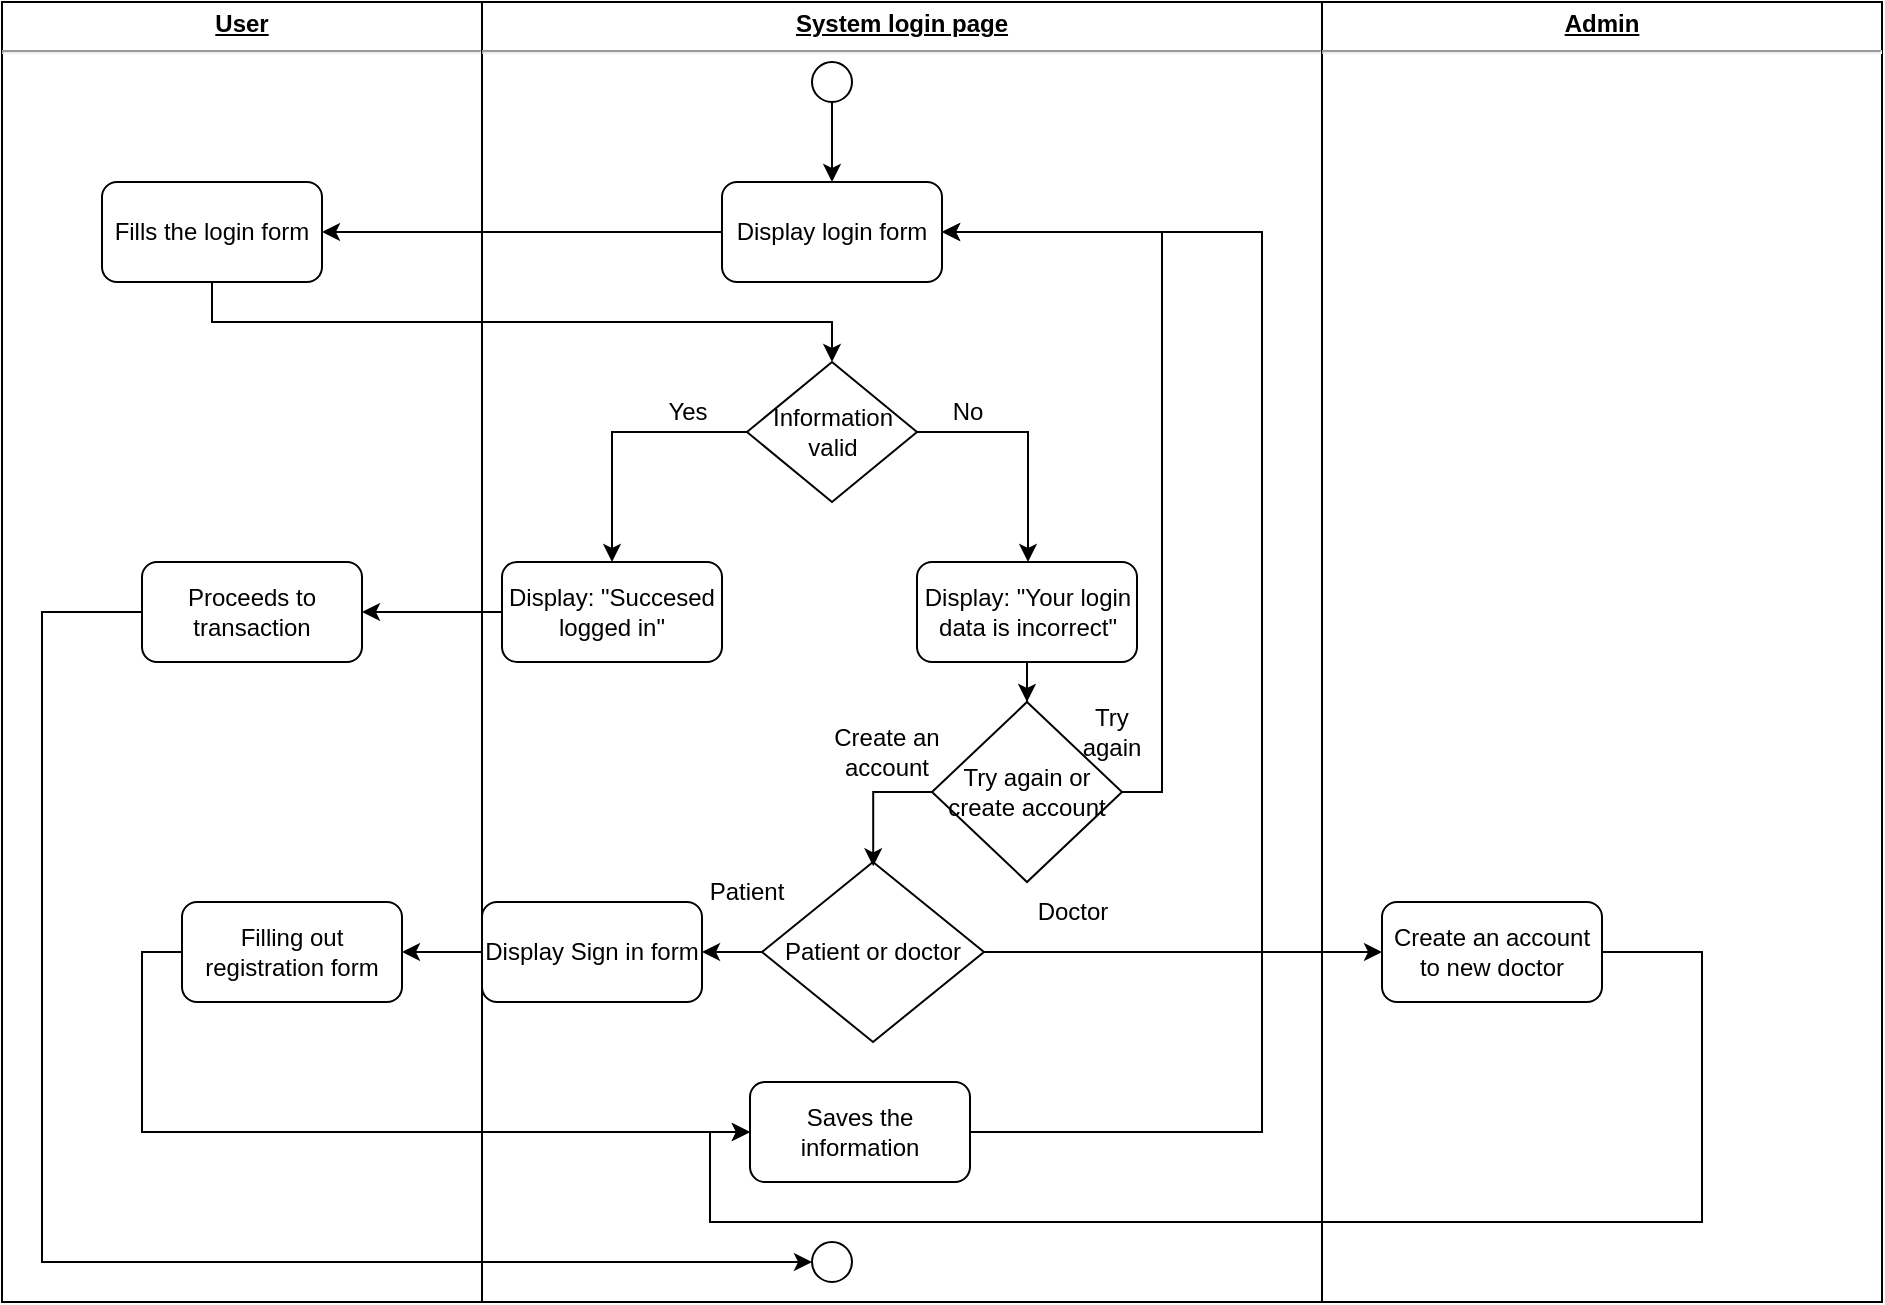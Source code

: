 <mxfile version="21.8.2" type="google">
  <diagram name="Страница 1" id="U08ysfL20pfFADGq_HRn">
    <mxGraphModel grid="1" page="1" gridSize="10" guides="1" tooltips="1" connect="1" arrows="1" fold="1" pageScale="1" pageWidth="827" pageHeight="1169" math="0" shadow="0">
      <root>
        <mxCell id="0" />
        <mxCell id="1" parent="0" />
        <mxCell id="aCpUfFScmZRqfMr7F4Vc-1" value="&lt;p style=&quot;margin:0px;margin-top:4px;text-align:center;text-decoration:underline;&quot;&gt;&lt;b&gt;User&lt;/b&gt;&lt;/p&gt;&lt;hr&gt;&lt;p style=&quot;margin:0px;margin-left:8px;&quot;&gt;&lt;br&gt;&lt;/p&gt;" style="verticalAlign=top;align=left;overflow=fill;fontSize=12;fontFamily=Helvetica;html=1;whiteSpace=wrap;" vertex="1" parent="1">
          <mxGeometry x="-70" y="90" width="240" height="650" as="geometry" />
        </mxCell>
        <mxCell id="aCpUfFScmZRqfMr7F4Vc-2" value="&lt;p style=&quot;margin:0px;margin-top:4px;text-align:center;text-decoration:underline;&quot;&gt;&lt;b&gt;System login page&lt;/b&gt;&lt;/p&gt;&lt;hr&gt;&lt;p style=&quot;margin:0px;margin-left:8px;&quot;&gt;&lt;br&gt;&lt;/p&gt;" style="verticalAlign=top;align=left;overflow=fill;fontSize=12;fontFamily=Helvetica;html=1;whiteSpace=wrap;" vertex="1" parent="1">
          <mxGeometry x="170" y="90" width="420" height="650" as="geometry" />
        </mxCell>
        <mxCell id="aCpUfFScmZRqfMr7F4Vc-9" style="edgeStyle=orthogonalEdgeStyle;rounded=0;orthogonalLoop=1;jettySize=auto;html=1;entryX=0.5;entryY=0;entryDx=0;entryDy=0;" edge="1" parent="1" source="aCpUfFScmZRqfMr7F4Vc-3" target="aCpUfFScmZRqfMr7F4Vc-8">
          <mxGeometry relative="1" as="geometry">
            <Array as="points">
              <mxPoint x="35" y="250" />
              <mxPoint x="345" y="250" />
            </Array>
          </mxGeometry>
        </mxCell>
        <mxCell id="aCpUfFScmZRqfMr7F4Vc-3" value="Fills the login form" style="rounded=1;whiteSpace=wrap;html=1;" vertex="1" parent="1">
          <mxGeometry x="-20" y="180" width="110" height="50" as="geometry" />
        </mxCell>
        <mxCell id="aCpUfFScmZRqfMr7F4Vc-6" style="edgeStyle=orthogonalEdgeStyle;rounded=0;orthogonalLoop=1;jettySize=auto;html=1;entryX=0.5;entryY=0;entryDx=0;entryDy=0;" edge="1" parent="1" source="aCpUfFScmZRqfMr7F4Vc-4" target="aCpUfFScmZRqfMr7F4Vc-5">
          <mxGeometry relative="1" as="geometry" />
        </mxCell>
        <mxCell id="aCpUfFScmZRqfMr7F4Vc-4" value="" style="ellipse;whiteSpace=wrap;html=1;aspect=fixed;" vertex="1" parent="1">
          <mxGeometry x="335" y="120" width="20" height="20" as="geometry" />
        </mxCell>
        <mxCell id="aCpUfFScmZRqfMr7F4Vc-7" style="edgeStyle=orthogonalEdgeStyle;rounded=0;orthogonalLoop=1;jettySize=auto;html=1;entryX=1;entryY=0.5;entryDx=0;entryDy=0;" edge="1" parent="1" source="aCpUfFScmZRqfMr7F4Vc-5" target="aCpUfFScmZRqfMr7F4Vc-3">
          <mxGeometry relative="1" as="geometry" />
        </mxCell>
        <mxCell id="aCpUfFScmZRqfMr7F4Vc-5" value="Display login form" style="rounded=1;whiteSpace=wrap;html=1;" vertex="1" parent="1">
          <mxGeometry x="290" y="180" width="110" height="50" as="geometry" />
        </mxCell>
        <mxCell id="aCpUfFScmZRqfMr7F4Vc-14" style="edgeStyle=orthogonalEdgeStyle;rounded=0;orthogonalLoop=1;jettySize=auto;html=1;entryX=0.5;entryY=0;entryDx=0;entryDy=0;" edge="1" parent="1" source="aCpUfFScmZRqfMr7F4Vc-8" target="aCpUfFScmZRqfMr7F4Vc-12">
          <mxGeometry relative="1" as="geometry" />
        </mxCell>
        <mxCell id="aCpUfFScmZRqfMr7F4Vc-16" style="edgeStyle=orthogonalEdgeStyle;rounded=0;orthogonalLoop=1;jettySize=auto;html=1;" edge="1" parent="1" source="aCpUfFScmZRqfMr7F4Vc-8" target="aCpUfFScmZRqfMr7F4Vc-13">
          <mxGeometry relative="1" as="geometry">
            <Array as="points">
              <mxPoint x="443" y="305" />
            </Array>
          </mxGeometry>
        </mxCell>
        <mxCell id="aCpUfFScmZRqfMr7F4Vc-8" value="Information valid" style="rhombus;whiteSpace=wrap;html=1;" vertex="1" parent="1">
          <mxGeometry x="302.5" y="270" width="85" height="70" as="geometry" />
        </mxCell>
        <mxCell id="aCpUfFScmZRqfMr7F4Vc-11" value="&lt;p style=&quot;margin:0px;margin-top:4px;text-align:center;text-decoration:underline;&quot;&gt;&lt;b&gt;Admin&lt;/b&gt;&lt;/p&gt;&lt;hr&gt;&lt;p style=&quot;margin:0px;margin-left:8px;&quot;&gt;&lt;br&gt;&lt;/p&gt;" style="verticalAlign=top;align=left;overflow=fill;fontSize=12;fontFamily=Helvetica;html=1;whiteSpace=wrap;" vertex="1" parent="1">
          <mxGeometry x="590" y="90" width="280" height="650" as="geometry" />
        </mxCell>
        <mxCell id="aCpUfFScmZRqfMr7F4Vc-20" style="edgeStyle=orthogonalEdgeStyle;rounded=0;orthogonalLoop=1;jettySize=auto;html=1;entryX=1;entryY=0.5;entryDx=0;entryDy=0;" edge="1" parent="1" source="aCpUfFScmZRqfMr7F4Vc-12" target="aCpUfFScmZRqfMr7F4Vc-19">
          <mxGeometry relative="1" as="geometry" />
        </mxCell>
        <mxCell id="aCpUfFScmZRqfMr7F4Vc-12" value="Display: &quot;Succesed logged in&quot;" style="rounded=1;whiteSpace=wrap;html=1;" vertex="1" parent="1">
          <mxGeometry x="180" y="370" width="110" height="50" as="geometry" />
        </mxCell>
        <mxCell id="aCpUfFScmZRqfMr7F4Vc-25" style="edgeStyle=orthogonalEdgeStyle;rounded=0;orthogonalLoop=1;jettySize=auto;html=1;" edge="1" parent="1" source="aCpUfFScmZRqfMr7F4Vc-13" target="aCpUfFScmZRqfMr7F4Vc-24">
          <mxGeometry relative="1" as="geometry" />
        </mxCell>
        <mxCell id="aCpUfFScmZRqfMr7F4Vc-13" value="Display: &quot;Your login data is incorrect&quot;" style="rounded=1;whiteSpace=wrap;html=1;" vertex="1" parent="1">
          <mxGeometry x="387.5" y="370" width="110" height="50" as="geometry" />
        </mxCell>
        <mxCell id="aCpUfFScmZRqfMr7F4Vc-17" value="Yes" style="text;html=1;strokeColor=none;fillColor=none;align=center;verticalAlign=middle;whiteSpace=wrap;rounded=0;" vertex="1" parent="1">
          <mxGeometry x="242.5" y="280" width="60" height="30" as="geometry" />
        </mxCell>
        <mxCell id="aCpUfFScmZRqfMr7F4Vc-18" value="No" style="text;html=1;strokeColor=none;fillColor=none;align=center;verticalAlign=middle;whiteSpace=wrap;rounded=0;" vertex="1" parent="1">
          <mxGeometry x="383" y="280" width="60" height="30" as="geometry" />
        </mxCell>
        <mxCell id="aCpUfFScmZRqfMr7F4Vc-23" style="edgeStyle=orthogonalEdgeStyle;rounded=0;orthogonalLoop=1;jettySize=auto;html=1;entryX=0;entryY=0.5;entryDx=0;entryDy=0;" edge="1" parent="1" source="aCpUfFScmZRqfMr7F4Vc-19" target="aCpUfFScmZRqfMr7F4Vc-21">
          <mxGeometry relative="1" as="geometry">
            <Array as="points">
              <mxPoint x="-50" y="395" />
              <mxPoint x="-50" y="720" />
            </Array>
          </mxGeometry>
        </mxCell>
        <mxCell id="aCpUfFScmZRqfMr7F4Vc-19" value="Proceeds to transaction" style="rounded=1;whiteSpace=wrap;html=1;" vertex="1" parent="1">
          <mxGeometry y="370" width="110" height="50" as="geometry" />
        </mxCell>
        <mxCell id="aCpUfFScmZRqfMr7F4Vc-21" value="" style="ellipse;whiteSpace=wrap;html=1;aspect=fixed;" vertex="1" parent="1">
          <mxGeometry x="335" y="710" width="20" height="20" as="geometry" />
        </mxCell>
        <mxCell id="aCpUfFScmZRqfMr7F4Vc-27" style="edgeStyle=orthogonalEdgeStyle;rounded=0;orthogonalLoop=1;jettySize=auto;html=1;entryX=1;entryY=0.5;entryDx=0;entryDy=0;" edge="1" parent="1" source="aCpUfFScmZRqfMr7F4Vc-24" target="aCpUfFScmZRqfMr7F4Vc-5">
          <mxGeometry relative="1" as="geometry">
            <Array as="points">
              <mxPoint x="510" y="485" />
              <mxPoint x="510" y="205" />
            </Array>
          </mxGeometry>
        </mxCell>
        <mxCell id="aCpUfFScmZRqfMr7F4Vc-24" value="Try again or create account" style="rhombus;whiteSpace=wrap;html=1;" vertex="1" parent="1">
          <mxGeometry x="395" y="440" width="95" height="90" as="geometry" />
        </mxCell>
        <mxCell id="aCpUfFScmZRqfMr7F4Vc-28" value="Try again" style="text;html=1;strokeColor=none;fillColor=none;align=center;verticalAlign=middle;whiteSpace=wrap;rounded=0;" vertex="1" parent="1">
          <mxGeometry x="460" y="440" width="50" height="30" as="geometry" />
        </mxCell>
        <mxCell id="aCpUfFScmZRqfMr7F4Vc-33" style="edgeStyle=orthogonalEdgeStyle;rounded=0;orthogonalLoop=1;jettySize=auto;html=1;" edge="1" parent="1" source="aCpUfFScmZRqfMr7F4Vc-29" target="aCpUfFScmZRqfMr7F4Vc-32">
          <mxGeometry relative="1" as="geometry" />
        </mxCell>
        <mxCell id="aCpUfFScmZRqfMr7F4Vc-44" style="edgeStyle=orthogonalEdgeStyle;rounded=0;orthogonalLoop=1;jettySize=auto;html=1;entryX=0;entryY=0.5;entryDx=0;entryDy=0;" edge="1" parent="1" source="aCpUfFScmZRqfMr7F4Vc-29" target="aCpUfFScmZRqfMr7F4Vc-42">
          <mxGeometry relative="1" as="geometry" />
        </mxCell>
        <mxCell id="aCpUfFScmZRqfMr7F4Vc-29" value="Patient or doctor" style="rhombus;whiteSpace=wrap;html=1;" vertex="1" parent="1">
          <mxGeometry x="310" y="520" width="111" height="90" as="geometry" />
        </mxCell>
        <mxCell id="aCpUfFScmZRqfMr7F4Vc-31" style="edgeStyle=orthogonalEdgeStyle;rounded=0;orthogonalLoop=1;jettySize=auto;html=1;entryX=0.501;entryY=0.024;entryDx=0;entryDy=0;entryPerimeter=0;" edge="1" parent="1" source="aCpUfFScmZRqfMr7F4Vc-24" target="aCpUfFScmZRqfMr7F4Vc-29">
          <mxGeometry relative="1" as="geometry">
            <Array as="points">
              <mxPoint x="366" y="485" />
            </Array>
          </mxGeometry>
        </mxCell>
        <mxCell id="aCpUfFScmZRqfMr7F4Vc-37" style="edgeStyle=orthogonalEdgeStyle;rounded=0;orthogonalLoop=1;jettySize=auto;html=1;" edge="1" parent="1" source="aCpUfFScmZRqfMr7F4Vc-32" target="aCpUfFScmZRqfMr7F4Vc-36">
          <mxGeometry relative="1" as="geometry" />
        </mxCell>
        <mxCell id="aCpUfFScmZRqfMr7F4Vc-32" value="Display Sign in form" style="rounded=1;whiteSpace=wrap;html=1;" vertex="1" parent="1">
          <mxGeometry x="170" y="540" width="110" height="50" as="geometry" />
        </mxCell>
        <mxCell id="aCpUfFScmZRqfMr7F4Vc-34" value="Create an account" style="text;html=1;strokeColor=none;fillColor=none;align=center;verticalAlign=middle;whiteSpace=wrap;rounded=0;" vertex="1" parent="1">
          <mxGeometry x="340" y="450" width="65" height="30" as="geometry" />
        </mxCell>
        <mxCell id="aCpUfFScmZRqfMr7F4Vc-35" value="Patient" style="text;html=1;strokeColor=none;fillColor=none;align=center;verticalAlign=middle;whiteSpace=wrap;rounded=0;" vertex="1" parent="1">
          <mxGeometry x="270" y="520" width="65" height="30" as="geometry" />
        </mxCell>
        <mxCell id="aCpUfFScmZRqfMr7F4Vc-39" style="edgeStyle=orthogonalEdgeStyle;rounded=0;orthogonalLoop=1;jettySize=auto;html=1;entryX=0;entryY=0.5;entryDx=0;entryDy=0;" edge="1" parent="1" source="aCpUfFScmZRqfMr7F4Vc-36" target="aCpUfFScmZRqfMr7F4Vc-38">
          <mxGeometry relative="1" as="geometry">
            <Array as="points">
              <mxPoint y="565" />
              <mxPoint y="655" />
            </Array>
          </mxGeometry>
        </mxCell>
        <mxCell id="aCpUfFScmZRqfMr7F4Vc-36" value="Filling out registration form" style="rounded=1;whiteSpace=wrap;html=1;" vertex="1" parent="1">
          <mxGeometry x="20" y="540" width="110" height="50" as="geometry" />
        </mxCell>
        <mxCell id="aCpUfFScmZRqfMr7F4Vc-40" style="edgeStyle=orthogonalEdgeStyle;rounded=0;orthogonalLoop=1;jettySize=auto;html=1;entryX=1;entryY=0.5;entryDx=0;entryDy=0;" edge="1" parent="1" source="aCpUfFScmZRqfMr7F4Vc-38" target="aCpUfFScmZRqfMr7F4Vc-5">
          <mxGeometry relative="1" as="geometry">
            <Array as="points">
              <mxPoint x="560" y="655" />
              <mxPoint x="560" y="205" />
            </Array>
          </mxGeometry>
        </mxCell>
        <mxCell id="aCpUfFScmZRqfMr7F4Vc-38" value="Saves the information" style="rounded=1;whiteSpace=wrap;html=1;" vertex="1" parent="1">
          <mxGeometry x="304" y="630" width="110" height="50" as="geometry" />
        </mxCell>
        <mxCell id="aCpUfFScmZRqfMr7F4Vc-45" style="edgeStyle=orthogonalEdgeStyle;rounded=0;orthogonalLoop=1;jettySize=auto;html=1;entryX=0;entryY=0.5;entryDx=0;entryDy=0;" edge="1" parent="1" source="aCpUfFScmZRqfMr7F4Vc-42" target="aCpUfFScmZRqfMr7F4Vc-38">
          <mxGeometry relative="1" as="geometry">
            <Array as="points">
              <mxPoint x="780" y="565" />
              <mxPoint x="780" y="700" />
              <mxPoint x="284" y="700" />
              <mxPoint x="284" y="655" />
            </Array>
          </mxGeometry>
        </mxCell>
        <mxCell id="aCpUfFScmZRqfMr7F4Vc-42" value="Create an account to new doctor" style="rounded=1;whiteSpace=wrap;html=1;" vertex="1" parent="1">
          <mxGeometry x="620" y="540" width="110" height="50" as="geometry" />
        </mxCell>
        <mxCell id="ijW0KWP6YR50XvitAs7A-1" value="Doctor" style="text;html=1;strokeColor=none;fillColor=none;align=center;verticalAlign=middle;whiteSpace=wrap;rounded=0;" vertex="1" parent="1">
          <mxGeometry x="432.5" y="530" width="65" height="30" as="geometry" />
        </mxCell>
      </root>
    </mxGraphModel>
  </diagram>
</mxfile>
